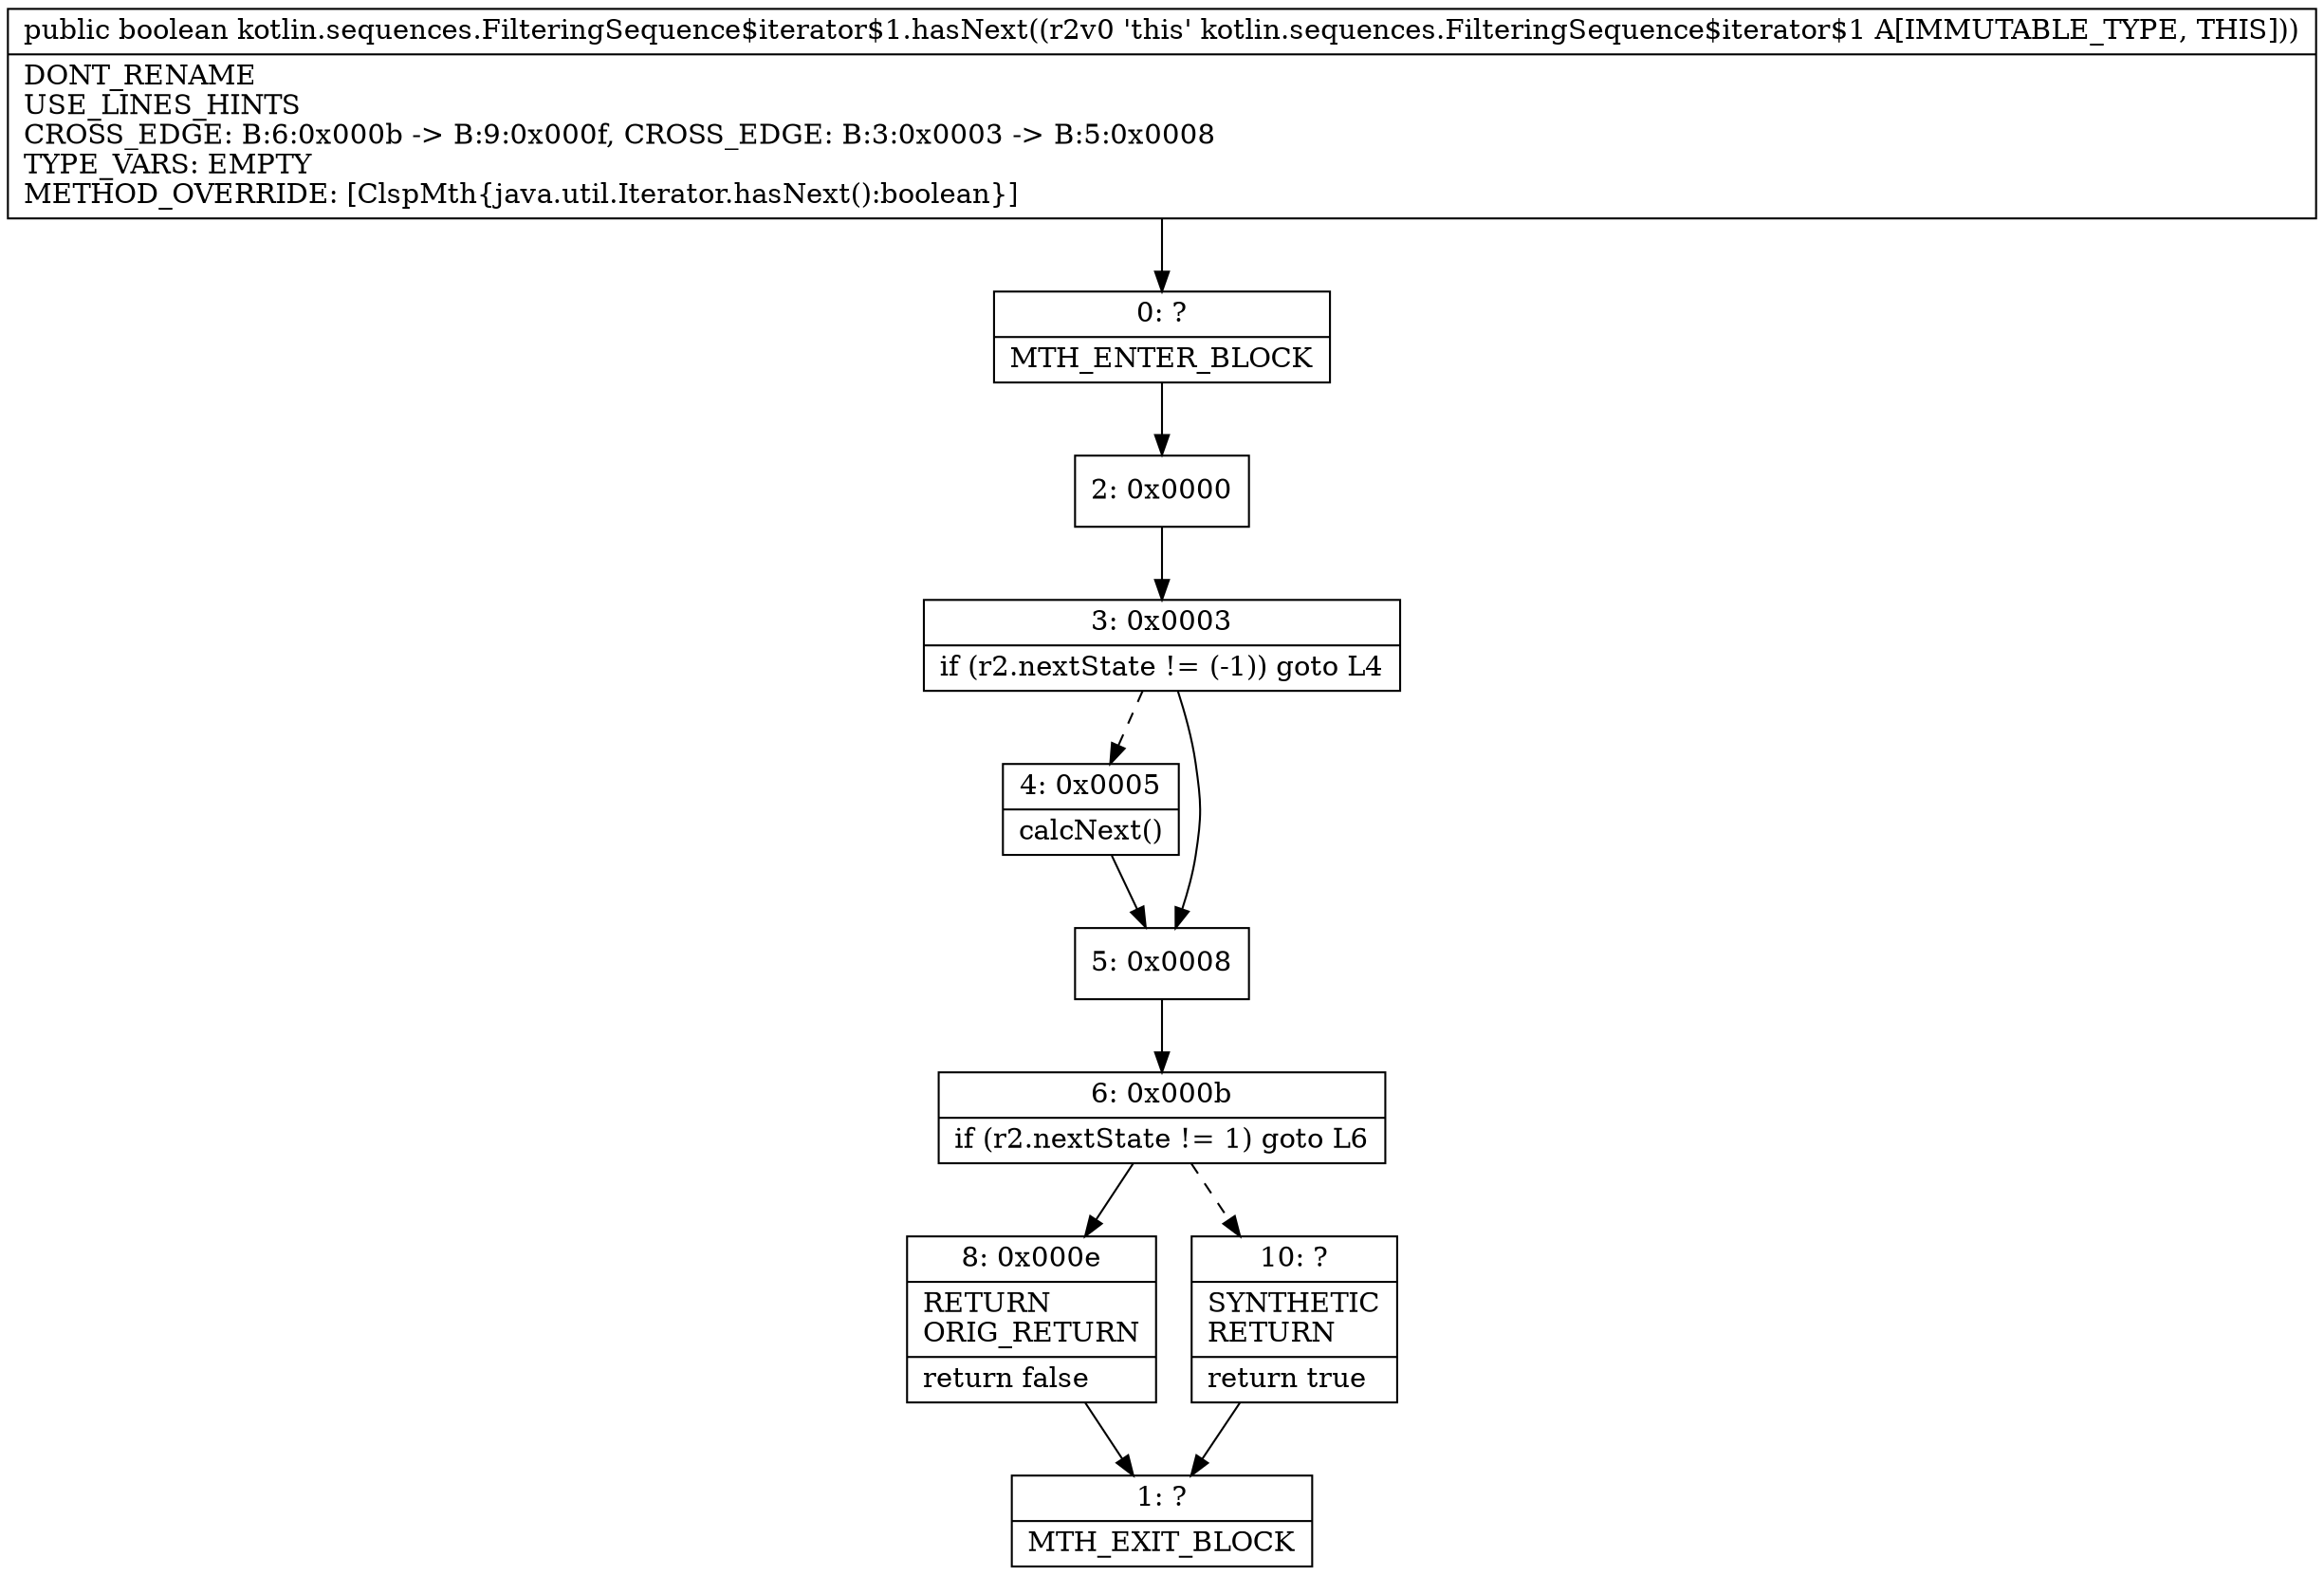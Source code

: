 digraph "CFG forkotlin.sequences.FilteringSequence$iterator$1.hasNext()Z" {
Node_0 [shape=record,label="{0\:\ ?|MTH_ENTER_BLOCK\l}"];
Node_2 [shape=record,label="{2\:\ 0x0000}"];
Node_3 [shape=record,label="{3\:\ 0x0003|if (r2.nextState != (\-1)) goto L4\l}"];
Node_4 [shape=record,label="{4\:\ 0x0005|calcNext()\l}"];
Node_5 [shape=record,label="{5\:\ 0x0008}"];
Node_6 [shape=record,label="{6\:\ 0x000b|if (r2.nextState != 1) goto L6\l}"];
Node_8 [shape=record,label="{8\:\ 0x000e|RETURN\lORIG_RETURN\l|return false\l}"];
Node_1 [shape=record,label="{1\:\ ?|MTH_EXIT_BLOCK\l}"];
Node_10 [shape=record,label="{10\:\ ?|SYNTHETIC\lRETURN\l|return true\l}"];
MethodNode[shape=record,label="{public boolean kotlin.sequences.FilteringSequence$iterator$1.hasNext((r2v0 'this' kotlin.sequences.FilteringSequence$iterator$1 A[IMMUTABLE_TYPE, THIS]))  | DONT_RENAME\lUSE_LINES_HINTS\lCROSS_EDGE: B:6:0x000b \-\> B:9:0x000f, CROSS_EDGE: B:3:0x0003 \-\> B:5:0x0008\lTYPE_VARS: EMPTY\lMETHOD_OVERRIDE: [ClspMth\{java.util.Iterator.hasNext():boolean\}]\l}"];
MethodNode -> Node_0;Node_0 -> Node_2;
Node_2 -> Node_3;
Node_3 -> Node_4[style=dashed];
Node_3 -> Node_5;
Node_4 -> Node_5;
Node_5 -> Node_6;
Node_6 -> Node_8;
Node_6 -> Node_10[style=dashed];
Node_8 -> Node_1;
Node_10 -> Node_1;
}

